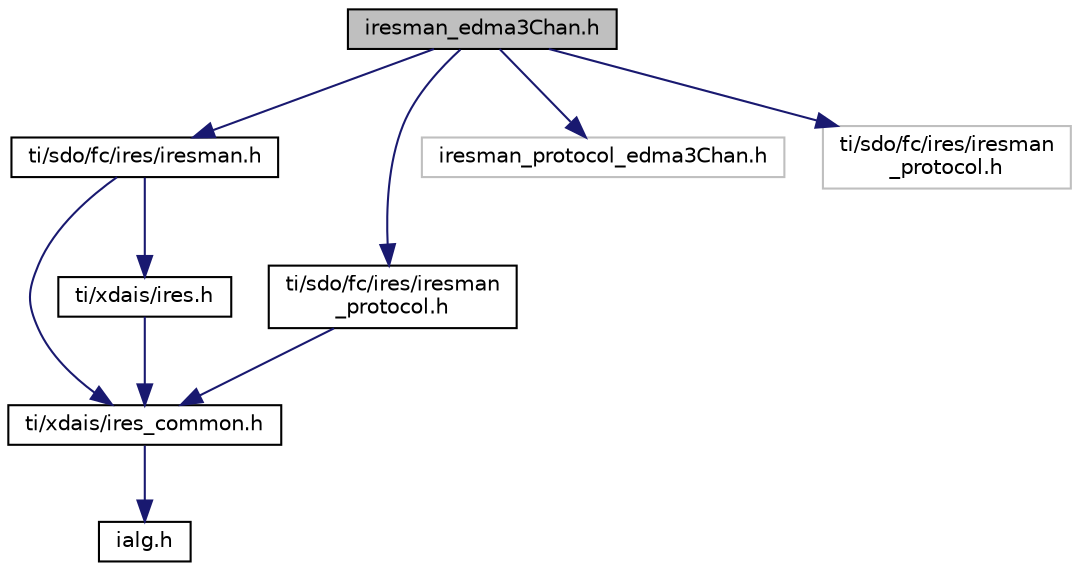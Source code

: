 digraph "iresman_edma3Chan.h"
{
  edge [fontname="Helvetica",fontsize="10",labelfontname="Helvetica",labelfontsize="10"];
  node [fontname="Helvetica",fontsize="10",shape=record];
  Node1 [label="iresman_edma3Chan.h",height=0.2,width=0.4,color="black", fillcolor="grey75", style="filled", fontcolor="black"];
  Node1 -> Node2 [color="midnightblue",fontsize="10",style="solid",fontname="Helvetica"];
  Node2 [label="ti/sdo/fc/ires/iresman.h",height=0.2,width=0.4,color="black", fillcolor="white", style="filled",URL="$iresman_8h.html",tooltip="Device specific Resource Manager Interface Definitions IRESMAN - Interface that needs to be implement..."];
  Node2 -> Node3 [color="midnightblue",fontsize="10",style="solid",fontname="Helvetica"];
  Node3 [label="ti/xdais/ires_common.h",height=0.2,width=0.4,color="black", fillcolor="white", style="filled",URL="$ires__common_8h.html",tooltip="IRES Resource Protocol Definitions - IRES Resource. "];
  Node3 -> Node4 [color="midnightblue",fontsize="10",style="solid",fontname="Helvetica"];
  Node4 [label="ialg.h",height=0.2,width=0.4,color="black", fillcolor="white", style="filled",URL="$ialg_8h.html",tooltip="This header defines all types, constants, and functions defined by XDAIS for algorithms. "];
  Node2 -> Node5 [color="midnightblue",fontsize="10",style="solid",fontname="Helvetica"];
  Node5 [label="ti/xdais/ires.h",height=0.2,width=0.4,color="black", fillcolor="white", style="filled",URL="$ires_8h.html",tooltip="IRES Interface Definitions - Allows algorithms to request and receive handles representing private lo..."];
  Node5 -> Node3 [color="midnightblue",fontsize="10",style="solid",fontname="Helvetica"];
  Node1 -> Node6 [color="midnightblue",fontsize="10",style="solid",fontname="Helvetica"];
  Node6 [label="ti/sdo/fc/ires/iresman\l_protocol.h",height=0.2,width=0.4,color="black", fillcolor="white", style="filled",URL="$iresman__protocol_8h.html",tooltip="IRES Resource Protocol Definitions (C64P) - IRES Resource specific protocol interface to construct lo..."];
  Node6 -> Node3 [color="midnightblue",fontsize="10",style="solid",fontname="Helvetica"];
  Node1 -> Node7 [color="midnightblue",fontsize="10",style="solid",fontname="Helvetica"];
  Node7 [label="iresman_protocol_edma3Chan.h",height=0.2,width=0.4,color="grey75", fillcolor="white", style="filled"];
  Node1 -> Node8 [color="midnightblue",fontsize="10",style="solid",fontname="Helvetica"];
  Node8 [label="ti/sdo/fc/ires/iresman\l_protocol.h",height=0.2,width=0.4,color="grey75", fillcolor="white", style="filled"];
}
